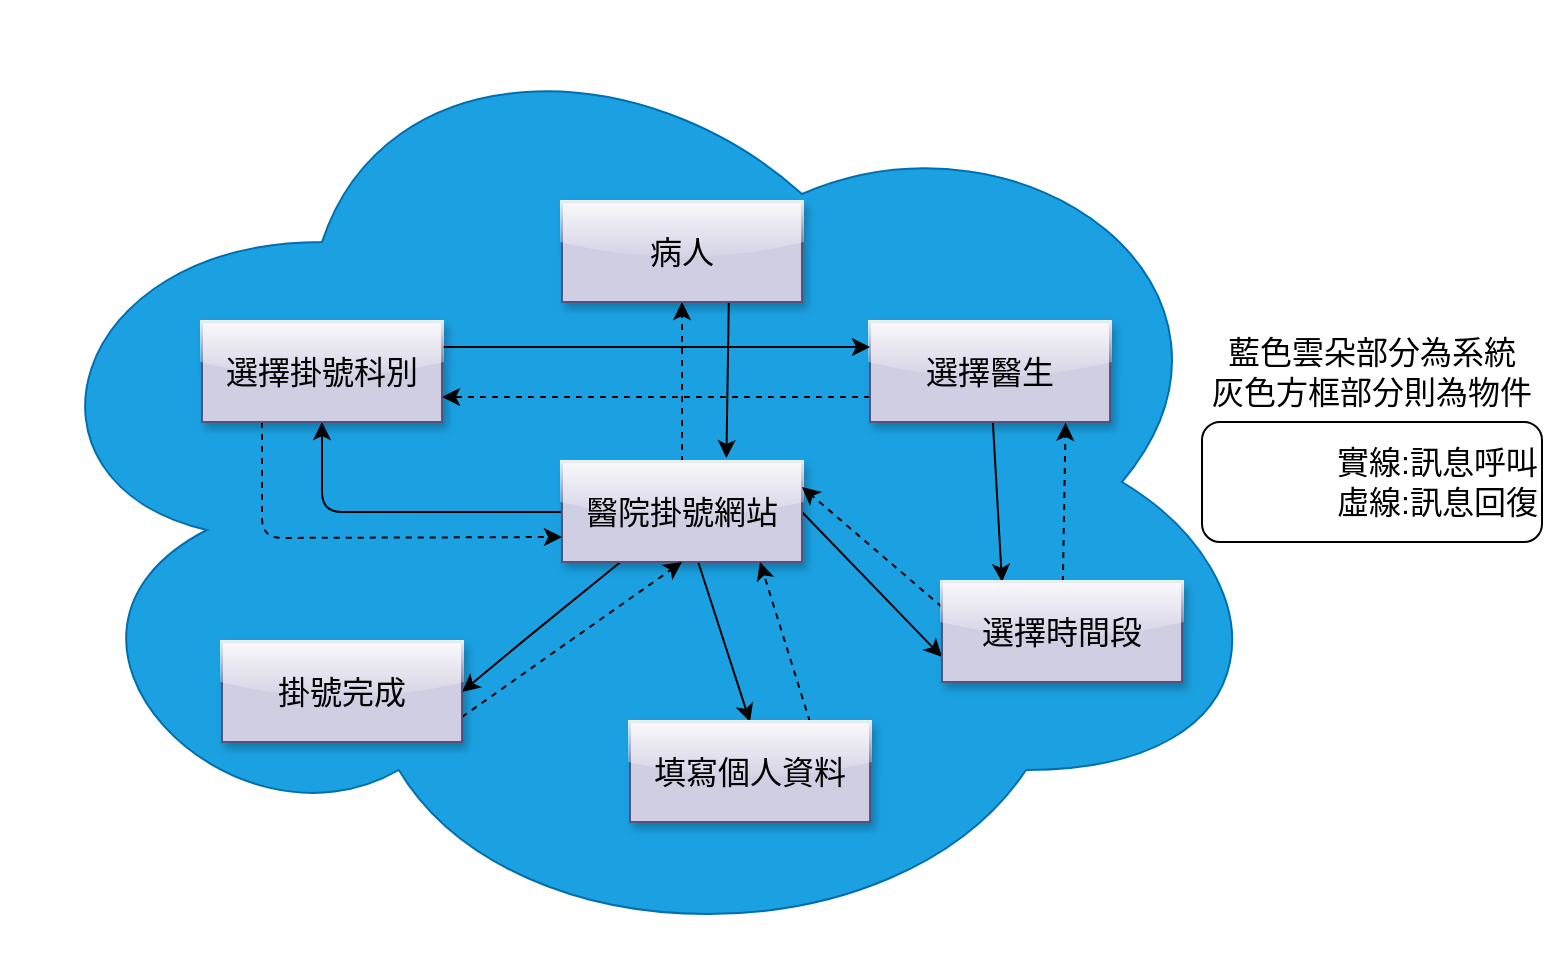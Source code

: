 <mxfile>
    <diagram id="MXISR0rwCj_IAC1EYFJ9" name="第1頁">
        <mxGraphModel dx="1957" dy="787" grid="1" gridSize="10" guides="1" tooltips="1" connect="1" arrows="1" fold="1" page="1" pageScale="1" pageWidth="827" pageHeight="1169" math="0" shadow="0">
            <root>
                <mxCell id="0"/>
                <mxCell id="1" parent="0"/>
                <mxCell id="4" value="&lt;font style=&quot;font-size: 16px;&quot;&gt;藍色雲朵部分為系統&lt;br&gt;灰色方框部分則為物件&lt;br&gt;&lt;/font&gt;" style="text;html=1;strokeColor=none;fillColor=none;align=center;verticalAlign=middle;whiteSpace=wrap;rounded=0;" parent="1" vertex="1">
                    <mxGeometry x="580" y="190" width="170" height="30" as="geometry"/>
                </mxCell>
                <mxCell id="6" value="實線:訊息呼叫&lt;br&gt;虛線:訊息回復" style="rounded=1;whiteSpace=wrap;html=1;fontSize=16;align=right;" parent="1" vertex="1">
                    <mxGeometry x="580" y="230" width="170" height="60" as="geometry"/>
                </mxCell>
                <mxCell id="2" value="" style="ellipse;shape=cloud;whiteSpace=wrap;html=1;fillColor=#1ba1e2;fontColor=#ffffff;strokeColor=#006EAF;movable=0;resizable=0;rotatable=0;deletable=0;editable=0;connectable=0;" parent="1" vertex="1">
                    <mxGeometry x="-20" y="20" width="640" height="480" as="geometry"/>
                </mxCell>
                <mxCell id="9" value="" style="endArrow=classic;html=1;fontSize=16;fillColor=#eeeeee;strokeColor=#FFFFFF;" parent="1" edge="1">
                    <mxGeometry width="50" height="50" relative="1" as="geometry">
                        <mxPoint x="590" y="250" as="sourcePoint"/>
                        <mxPoint x="640" y="250" as="targetPoint"/>
                    </mxGeometry>
                </mxCell>
                <mxCell id="10" value="" style="endArrow=classic;html=1;fontSize=16;fillColor=#eeeeee;strokeColor=#FFFFFF;dashed=1;" parent="1" edge="1">
                    <mxGeometry width="50" height="50" relative="1" as="geometry">
                        <mxPoint x="590" y="270" as="sourcePoint"/>
                        <mxPoint x="640" y="270" as="targetPoint"/>
                    </mxGeometry>
                </mxCell>
                <mxCell id="19" style="edgeStyle=none;html=1;entryX=0.5;entryY=1;entryDx=0;entryDy=0;fontSize=16;fontColor=#000000;dashed=1;" parent="1" source="11" target="12" edge="1">
                    <mxGeometry relative="1" as="geometry"/>
                </mxCell>
                <mxCell id="22" style="edgeStyle=none;html=1;entryX=0.5;entryY=1;entryDx=0;entryDy=0;fontSize=16;fontColor=#000000;" parent="1" source="11" target="17" edge="1">
                    <mxGeometry relative="1" as="geometry">
                        <Array as="points">
                            <mxPoint x="140" y="275"/>
                        </Array>
                    </mxGeometry>
                </mxCell>
                <mxCell id="24" style="edgeStyle=none;html=1;entryX=1;entryY=0.5;entryDx=0;entryDy=0;fontSize=16;fontColor=#000000;" parent="1" source="11" target="16" edge="1">
                    <mxGeometry relative="1" as="geometry">
                        <Array as="points">
                            <mxPoint x="240" y="340"/>
                        </Array>
                    </mxGeometry>
                </mxCell>
                <mxCell id="26" style="edgeStyle=none;html=1;entryX=0.5;entryY=0;entryDx=0;entryDy=0;fontSize=16;fontColor=#000000;" parent="1" source="11" target="15" edge="1">
                    <mxGeometry relative="1" as="geometry"/>
                </mxCell>
                <mxCell id="28" style="edgeStyle=none;html=1;entryX=0;entryY=0.75;entryDx=0;entryDy=0;fontSize=16;fontColor=#000000;exitX=1;exitY=0.5;exitDx=0;exitDy=0;" parent="1" source="11" target="14" edge="1">
                    <mxGeometry relative="1" as="geometry"/>
                </mxCell>
                <mxCell id="11" value="&lt;font color=&quot;#000000&quot; style=&quot;font-size: 16px;&quot;&gt;醫院掛號網站&lt;/font&gt;" style="rounded=0;whiteSpace=wrap;html=1;fillColor=#d0cee2;strokeColor=#56517e;glass=1;shadow=1;" parent="1" vertex="1">
                    <mxGeometry x="260" y="250" width="120" height="50" as="geometry"/>
                </mxCell>
                <mxCell id="18" style="edgeStyle=none;html=1;fontSize=16;fontColor=#000000;exitX=0.695;exitY=1.008;exitDx=0;exitDy=0;exitPerimeter=0;entryX=0.685;entryY=-0.04;entryDx=0;entryDy=0;entryPerimeter=0;" parent="1" source="12" target="11" edge="1">
                    <mxGeometry relative="1" as="geometry">
                        <mxPoint x="333" y="240" as="targetPoint"/>
                    </mxGeometry>
                </mxCell>
                <mxCell id="12" value="&lt;font color=&quot;#000000&quot;&gt;&lt;span style=&quot;font-size: 16px;&quot;&gt;病人&lt;/span&gt;&lt;/font&gt;" style="rounded=0;whiteSpace=wrap;html=1;fillColor=#d0cee2;strokeColor=#56517e;glass=1;shadow=1;" parent="1" vertex="1">
                    <mxGeometry x="260" y="120" width="120" height="50" as="geometry"/>
                </mxCell>
                <mxCell id="21" style="edgeStyle=none;html=1;fontSize=16;fontColor=#000000;dashed=1;exitX=0;exitY=0.75;exitDx=0;exitDy=0;entryX=1;entryY=0.75;entryDx=0;entryDy=0;" parent="1" source="13" target="17" edge="1">
                    <mxGeometry relative="1" as="geometry"/>
                </mxCell>
                <mxCell id="31" style="edgeStyle=none;html=1;entryX=0.25;entryY=0;entryDx=0;entryDy=0;fontSize=16;fontColor=#000000;" parent="1" source="13" target="14" edge="1">
                    <mxGeometry relative="1" as="geometry"/>
                </mxCell>
                <mxCell id="13" value="&lt;font color=&quot;#000000&quot;&gt;&lt;span style=&quot;font-size: 16px;&quot;&gt;選擇醫生&lt;/span&gt;&lt;/font&gt;" style="rounded=0;whiteSpace=wrap;html=1;fillColor=#d0cee2;strokeColor=#56517e;glass=1;shadow=1;" parent="1" vertex="1">
                    <mxGeometry x="414" y="180" width="120" height="50" as="geometry"/>
                </mxCell>
                <mxCell id="29" value="" style="edgeStyle=none;html=1;dashed=1;fontSize=16;fontColor=#000000;entryX=0.815;entryY=1.008;entryDx=0;entryDy=0;entryPerimeter=0;" parent="1" source="14" target="13" edge="1">
                    <mxGeometry relative="1" as="geometry"/>
                </mxCell>
                <mxCell id="30" style="edgeStyle=none;html=1;entryX=1;entryY=0.25;entryDx=0;entryDy=0;dashed=1;fontSize=16;fontColor=#000000;exitX=0;exitY=0.25;exitDx=0;exitDy=0;" parent="1" source="14" target="11" edge="1">
                    <mxGeometry relative="1" as="geometry"/>
                </mxCell>
                <mxCell id="14" value="&lt;span style=&quot;color: rgb(0, 0, 0); font-size: 16px;&quot;&gt;選擇時間段&lt;/span&gt;" style="rounded=0;whiteSpace=wrap;html=1;fillColor=#d0cee2;strokeColor=#56517e;glass=1;shadow=1;" parent="1" vertex="1">
                    <mxGeometry x="450" y="310" width="120" height="50" as="geometry"/>
                </mxCell>
                <mxCell id="27" style="edgeStyle=none;html=1;entryX=0.825;entryY=1;entryDx=0;entryDy=0;entryPerimeter=0;fontSize=16;fontColor=#000000;exitX=0.75;exitY=0;exitDx=0;exitDy=0;dashed=1;" parent="1" source="15" target="11" edge="1">
                    <mxGeometry relative="1" as="geometry"/>
                </mxCell>
                <mxCell id="15" value="&lt;font color=&quot;#000000&quot;&gt;&lt;span style=&quot;font-size: 16px;&quot;&gt;填寫個人資料&lt;/span&gt;&lt;/font&gt;" style="rounded=0;whiteSpace=wrap;html=1;fillColor=#d0cee2;strokeColor=#56517e;glass=1;shadow=1;" parent="1" vertex="1">
                    <mxGeometry x="294" y="380" width="120" height="50" as="geometry"/>
                </mxCell>
                <mxCell id="25" style="edgeStyle=none;html=1;entryX=0.5;entryY=1;entryDx=0;entryDy=0;dashed=1;fontSize=16;fontColor=#000000;exitX=1;exitY=0.75;exitDx=0;exitDy=0;" parent="1" source="16" target="11" edge="1">
                    <mxGeometry relative="1" as="geometry">
                        <Array as="points"/>
                    </mxGeometry>
                </mxCell>
                <mxCell id="16" value="&lt;font color=&quot;#000000&quot;&gt;&lt;span style=&quot;font-size: 16px;&quot;&gt;掛號完成&lt;/span&gt;&lt;/font&gt;" style="rounded=0;whiteSpace=wrap;html=1;fillColor=#d0cee2;strokeColor=#56517e;glass=1;shadow=1;" parent="1" vertex="1">
                    <mxGeometry x="90" y="340" width="120" height="50" as="geometry"/>
                </mxCell>
                <mxCell id="20" style="edgeStyle=none;html=1;entryX=0;entryY=0.25;entryDx=0;entryDy=0;fontSize=16;fontColor=#000000;exitX=1;exitY=0.25;exitDx=0;exitDy=0;" parent="1" source="17" target="13" edge="1">
                    <mxGeometry relative="1" as="geometry"/>
                </mxCell>
                <mxCell id="23" style="edgeStyle=none;html=1;entryX=0;entryY=0.75;entryDx=0;entryDy=0;fontSize=16;fontColor=#000000;exitX=0.25;exitY=1;exitDx=0;exitDy=0;dashed=1;" parent="1" source="17" target="11" edge="1">
                    <mxGeometry relative="1" as="geometry">
                        <Array as="points">
                            <mxPoint x="110" y="288"/>
                        </Array>
                    </mxGeometry>
                </mxCell>
                <mxCell id="17" value="&lt;span style=&quot;color: rgb(0, 0, 0); font-size: 16px;&quot;&gt;選擇掛號科別&lt;/span&gt;" style="rounded=0;whiteSpace=wrap;html=1;fillColor=#d0cee2;strokeColor=#56517e;glass=1;shadow=1;" parent="1" vertex="1">
                    <mxGeometry x="80" y="180" width="120" height="50" as="geometry"/>
                </mxCell>
            </root>
        </mxGraphModel>
    </diagram>
</mxfile>